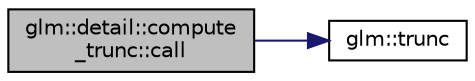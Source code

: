digraph "glm::detail::compute_trunc::call"
{
 // LATEX_PDF_SIZE
  edge [fontname="Helvetica",fontsize="10",labelfontname="Helvetica",labelfontsize="10"];
  node [fontname="Helvetica",fontsize="10",shape=record];
  rankdir="LR";
  Node1 [label="glm::detail::compute\l_trunc::call",height=0.2,width=0.4,color="black", fillcolor="grey75", style="filled", fontcolor="black",tooltip=" "];
  Node1 -> Node2 [color="midnightblue",fontsize="10",style="solid",fontname="Helvetica"];
  Node2 [label="glm::trunc",height=0.2,width=0.4,color="black", fillcolor="white", style="filled",URL="$group__core__func__common.html#ga634cdbf8b37edca03f2248450570fd54",tooltip=" "];
}
